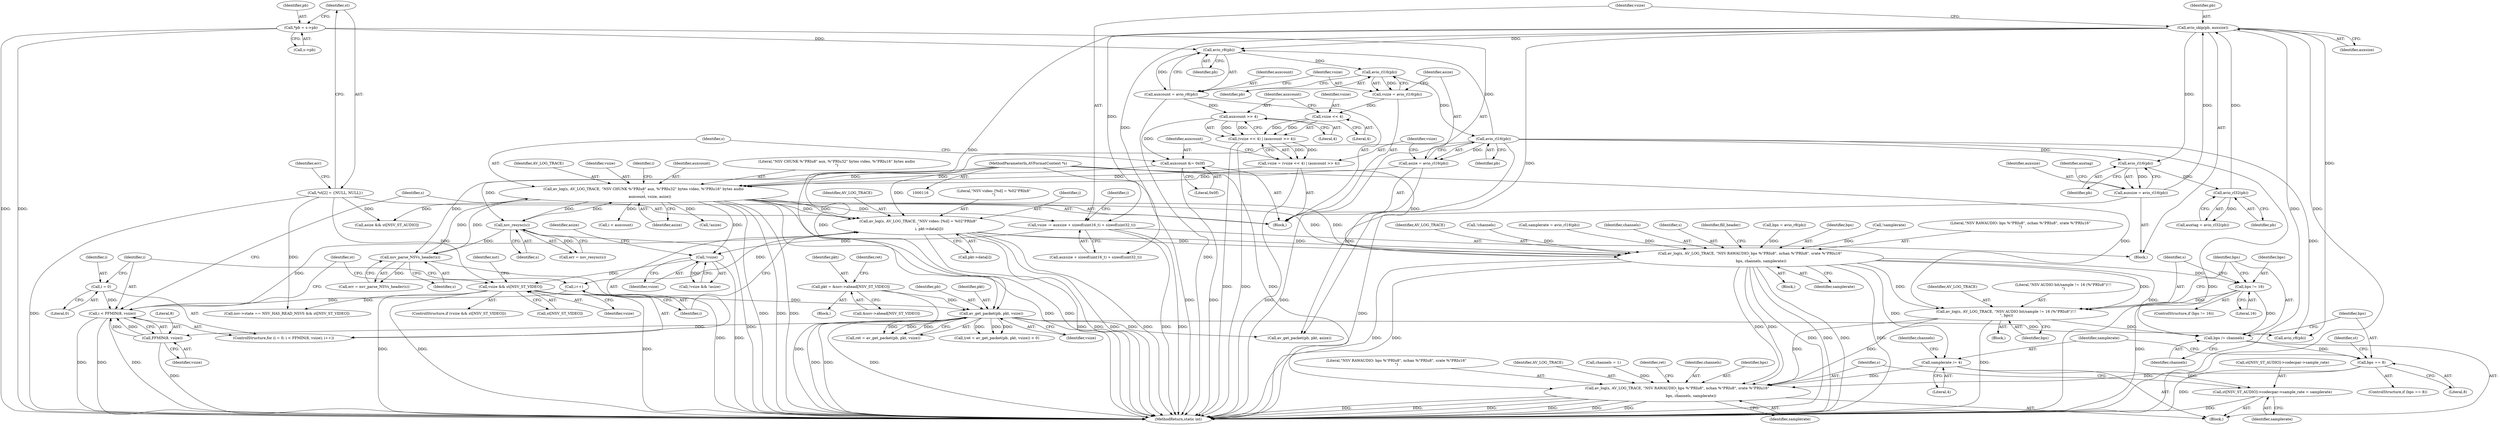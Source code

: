 digraph "0_libav_fe6eea99efac66839052af547426518efd970b24@array" {
"1000428" [label="(Call,av_log(s, AV_LOG_TRACE, \"NSV video: [%d] = %02\"PRIx8\"\n\",\n                   i, pkt->data[i]))"];
"1000256" [label="(Call,av_log(s, AV_LOG_TRACE, \"NSV CHUNK %\"PRIu8\" aux, %\"PRIu32\" bytes video, %\"PRIu16\" bytes audio\n\",\n           auxcount, vsize, asize))"];
"1000193" [label="(Call,nsv_resync(s))"];
"1000117" [label="(MethodParameterIn,AVFormatContext *s)"];
"1000209" [label="(Call,nsv_parse_NSVs_header(s))"];
"1000253" [label="(Call,auxcount &= 0x0f)"];
"1000250" [label="(Call,auxcount >> 4)"];
"1000232" [label="(Call,auxcount = avio_r8(pb))"];
"1000234" [label="(Call,avio_r8(pb))"];
"1000127" [label="(Call,*pb = s->pb)"];
"1000282" [label="(Call,avio_skip(pb, auxsize))"];
"1000280" [label="(Call,avio_rl32(pb))"];
"1000276" [label="(Call,avio_rl16(pb))"];
"1000242" [label="(Call,avio_rl16(pb))"];
"1000238" [label="(Call,avio_rl16(pb))"];
"1000274" [label="(Call,auxsize = avio_rl16(pb))"];
"1000244" [label="(Call,vsize = (vsize << 4) | (auxcount >> 4))"];
"1000246" [label="(Call,(vsize << 4) | (auxcount >> 4))"];
"1000247" [label="(Call,vsize << 4)"];
"1000236" [label="(Call,vsize = avio_rl16(pb))"];
"1000240" [label="(Call,asize = avio_rl16(pb))"];
"1000421" [label="(Call,i < FFMIN(8, vsize))"];
"1000426" [label="(Call,i++)"];
"1000428" [label="(Call,av_log(s, AV_LOG_TRACE, \"NSV video: [%d] = %02\"PRIx8\"\n\",\n                   i, pkt->data[i]))"];
"1000418" [label="(Call,i = 0)"];
"1000423" [label="(Call,FFMIN(8, vsize))"];
"1000382" [label="(Call,av_get_packet(pb, pkt, vsize))"];
"1000370" [label="(Call,pkt = &nsv->ahead[NSV_ST_VIDEO])"];
"1000357" [label="(Call,vsize && st[NSV_ST_VIDEO])"];
"1000303" [label="(Call,!vsize)"];
"1000285" [label="(Call,vsize -= auxsize + sizeof(uint16_t) + sizeof(uint32_t))"];
"1000133" [label="(Call,*st[2] = {NULL, NULL})"];
"1000517" [label="(Call,av_log(s, AV_LOG_TRACE, \"NSV RAWAUDIO: bps %\"PRIu8\", nchan %\"PRIu8\", srate %\"PRIu16\"\n\",\n                   bps, channels, samplerate))"];
"1000535" [label="(Call,bps != 16)"];
"1000539" [label="(Call,av_log(s, AV_LOG_TRACE, \"NSV AUDIO bit/sample != 16 (%\"PRIu8\")!!!\n\", bps))"];
"1000544" [label="(Call,bps /= channels)"];
"1000548" [label="(Call,bps == 8)"];
"1000584" [label="(Call,av_log(s, AV_LOG_TRACE, \"NSV RAWAUDIO: bps %\"PRIu8\", nchan %\"PRIu8\", srate %\"PRIu16\"\n\",\n                        bps, channels, samplerate))"];
"1000560" [label="(Call,samplerate /= 4)"];
"1000575" [label="(Call,st[NSV_ST_AUDIO]->codecpar->sample_rate = samplerate)"];
"1000426" [label="(Call,i++)"];
"1000584" [label="(Call,av_log(s, AV_LOG_TRACE, \"NSV RAWAUDIO: bps %\"PRIu8\", nchan %\"PRIu8\", srate %\"PRIu16\"\n\",\n                        bps, channels, samplerate))"];
"1000209" [label="(Call,nsv_parse_NSVs_header(s))"];
"1000453" [label="(Call,asize && st[NSV_ST_AUDIO])"];
"1000265" [label="(Identifier,i)"];
"1000280" [label="(Call,avio_rl32(pb))"];
"1000384" [label="(Identifier,pkt)"];
"1000276" [label="(Call,avio_rl16(pb))"];
"1000284" [label="(Identifier,auxsize)"];
"1000494" [label="(Call,bps = avio_r8(pb))"];
"1000427" [label="(Identifier,i)"];
"1000521" [label="(Identifier,bps)"];
"1000253" [label="(Call,auxcount &= 0x0f)"];
"1000587" [label="(Literal,\"NSV RAWAUDIO: bps %\"PRIu8\", nchan %\"PRIu8\", srate %\"PRIu16\"\n\")"];
"1000191" [label="(Call,err = nsv_resync(s))"];
"1000357" [label="(Call,vsize && st[NSV_ST_VIDEO])"];
"1000235" [label="(Identifier,pb)"];
"1000245" [label="(Identifier,vsize)"];
"1000260" [label="(Identifier,auxcount)"];
"1000381" [label="(Identifier,ret)"];
"1000490" [label="(Block,)"];
"1000586" [label="(Identifier,AV_LOG_TRACE)"];
"1000562" [label="(Literal,4)"];
"1000133" [label="(Call,*st[2] = {NULL, NULL})"];
"1000244" [label="(Call,vsize = (vsize << 4) | (auxcount >> 4))"];
"1000550" [label="(Literal,8)"];
"1000358" [label="(Identifier,vsize)"];
"1000547" [label="(ControlStructure,if (bps == 8))"];
"1000585" [label="(Identifier,s)"];
"1000275" [label="(Identifier,auxsize)"];
"1000258" [label="(Identifier,AV_LOG_TRACE)"];
"1000545" [label="(Identifier,bps)"];
"1000356" [label="(ControlStructure,if (vsize && st[NSV_ST_VIDEO]))"];
"1000239" [label="(Identifier,pb)"];
"1000210" [label="(Identifier,s)"];
"1000576" [label="(Call,st[NSV_ST_AUDIO]->codecpar->sample_rate)"];
"1000440" [label="(Identifier,st)"];
"1000564" [label="(Identifier,channels)"];
"1000246" [label="(Call,(vsize << 4) | (auxcount >> 4))"];
"1000281" [label="(Identifier,pb)"];
"1000271" [label="(Identifier,i)"];
"1000272" [label="(Block,)"];
"1000371" [label="(Identifier,pkt)"];
"1000546" [label="(Identifier,channels)"];
"1000302" [label="(Call,!vsize && !asize)"];
"1000117" [label="(MethodParameterIn,AVFormatContext *s)"];
"1000496" [label="(Call,avio_r8(pb))"];
"1000193" [label="(Call,nsv_resync(s))"];
"1000385" [label="(Identifier,vsize)"];
"1000510" [label="(Call,!samplerate)"];
"1000563" [label="(Call,channels = 1)"];
"1000279" [label="(Identifier,auxtag)"];
"1000543" [label="(Identifier,bps)"];
"1000274" [label="(Call,auxsize = avio_rl16(pb))"];
"1000261" [label="(Identifier,vsize)"];
"1000248" [label="(Identifier,vsize)"];
"1000421" [label="(Call,i < FFMIN(8, vsize))"];
"1000287" [label="(Call,auxsize + sizeof(uint16_t) + sizeof(uint32_t))"];
"1000238" [label="(Call,avio_rl16(pb))"];
"1000520" [label="(Literal,\"NSV RAWAUDIO: bps %\"PRIu8\", nchan %\"PRIu8\", srate %\"PRIu16\"\n\")"];
"1000544" [label="(Call,bps /= channels)"];
"1000242" [label="(Call,avio_rl16(pb))"];
"1000424" [label="(Literal,8)"];
"1000548" [label="(Call,bps == 8)"];
"1000429" [label="(Identifier,s)"];
"1000241" [label="(Identifier,asize)"];
"1000418" [label="(Call,i = 0)"];
"1000561" [label="(Identifier,samplerate)"];
"1000237" [label="(Identifier,vsize)"];
"1000624" [label="(Call,nsv->state == NSV_HAS_READ_NSVS && st[NSV_ST_VIDEO])"];
"1000306" [label="(Identifier,asize)"];
"1000428" [label="(Call,av_log(s, AV_LOG_TRACE, \"NSV video: [%d] = %02\"PRIx8\"\n\",\n                   i, pkt->data[i]))"];
"1000534" [label="(ControlStructure,if (bps != 16))"];
"1000519" [label="(Identifier,AV_LOG_TRACE)"];
"1000595" [label="(Call,av_get_packet(pb, pkt, asize))"];
"1000417" [label="(ControlStructure,for (i = 0; i < FFMIN(8, vsize); i++))"];
"1000129" [label="(Call,s->pb)"];
"1000194" [label="(Identifier,s)"];
"1000251" [label="(Identifier,auxcount)"];
"1000247" [label="(Call,vsize << 4)"];
"1000431" [label="(Literal,\"NSV video: [%d] = %02\"PRIx8\"\n\")"];
"1000425" [label="(Identifier,vsize)"];
"1000380" [label="(Call,ret = av_get_packet(pb, pkt, vsize))"];
"1000134" [label="(Identifier,st)"];
"1000119" [label="(Block,)"];
"1000236" [label="(Call,vsize = avio_rl16(pb))"];
"1000508" [label="(Call,!channels)"];
"1000502" [label="(Call,samplerate = avio_rl16(pb))"];
"1000234" [label="(Call,avio_r8(pb))"];
"1000575" [label="(Call,st[NSV_ST_AUDIO]->codecpar->sample_rate = samplerate)"];
"1000277" [label="(Identifier,pb)"];
"1000267" [label="(Call,i < auxcount)"];
"1000688" [label="(MethodReturn,static int)"];
"1000560" [label="(Call,samplerate /= 4)"];
"1000540" [label="(Identifier,s)"];
"1000379" [label="(Call,(ret = av_get_packet(pb, pkt, vsize)) < 0)"];
"1000583" [label="(Identifier,samplerate)"];
"1000541" [label="(Identifier,AV_LOG_TRACE)"];
"1000422" [label="(Identifier,i)"];
"1000372" [label="(Call,&nsv->ahead[NSV_ST_VIDEO])"];
"1000254" [label="(Identifier,auxcount)"];
"1000233" [label="(Identifier,auxcount)"];
"1000522" [label="(Identifier,channels)"];
"1000240" [label="(Call,asize = avio_rl16(pb))"];
"1000419" [label="(Identifier,i)"];
"1000383" [label="(Identifier,pb)"];
"1000278" [label="(Call,auxtag = avio_rl32(pb))"];
"1000232" [label="(Call,auxcount = avio_r8(pb))"];
"1000257" [label="(Identifier,s)"];
"1000255" [label="(Literal,0x0f)"];
"1000420" [label="(Literal,0)"];
"1000304" [label="(Identifier,vsize)"];
"1000526" [label="(Block,)"];
"1000259" [label="(Literal,\"NSV CHUNK %\"PRIu8\" aux, %\"PRIu32\" bytes video, %\"PRIu16\" bytes audio\n\")"];
"1000538" [label="(Block,)"];
"1000283" [label="(Identifier,pb)"];
"1000140" [label="(Identifier,err)"];
"1000433" [label="(Call,pkt->data[i])"];
"1000382" [label="(Call,av_get_packet(pb, pkt, vsize))"];
"1000549" [label="(Identifier,bps)"];
"1000262" [label="(Identifier,asize)"];
"1000285" [label="(Call,vsize -= auxsize + sizeof(uint16_t) + sizeof(uint32_t))"];
"1000127" [label="(Call,*pb = s->pb)"];
"1000249" [label="(Literal,4)"];
"1000594" [label="(Identifier,ret)"];
"1000523" [label="(Identifier,samplerate)"];
"1000542" [label="(Literal,\"NSV AUDIO bit/sample != 16 (%\"PRIu8\")!!!\n\")"];
"1000303" [label="(Call,!vsize)"];
"1000256" [label="(Call,av_log(s, AV_LOG_TRACE, \"NSV CHUNK %\"PRIu8\" aux, %\"PRIu32\" bytes video, %\"PRIu16\" bytes audio\n\",\n           auxcount, vsize, asize))"];
"1000370" [label="(Call,pkt = &nsv->ahead[NSV_ST_VIDEO])"];
"1000517" [label="(Call,av_log(s, AV_LOG_TRACE, \"NSV RAWAUDIO: bps %\"PRIu8\", nchan %\"PRIu8\", srate %\"PRIu16\"\n\",\n                   bps, channels, samplerate))"];
"1000535" [label="(Call,bps != 16)"];
"1000590" [label="(Identifier,samplerate)"];
"1000282" [label="(Call,avio_skip(pb, auxsize))"];
"1000286" [label="(Identifier,vsize)"];
"1000537" [label="(Literal,16)"];
"1000423" [label="(Call,FFMIN(8, vsize))"];
"1000518" [label="(Identifier,s)"];
"1000536" [label="(Identifier,bps)"];
"1000589" [label="(Identifier,channels)"];
"1000243" [label="(Identifier,pb)"];
"1000432" [label="(Identifier,i)"];
"1000588" [label="(Identifier,bps)"];
"1000207" [label="(Call,err = nsv_parse_NSVs_header(s))"];
"1000364" [label="(Identifier,nst)"];
"1000525" [label="(Identifier,fill_header)"];
"1000362" [label="(Block,)"];
"1000359" [label="(Call,st[NSV_ST_VIDEO])"];
"1000250" [label="(Call,auxcount >> 4)"];
"1000555" [label="(Identifier,st)"];
"1000305" [label="(Call,!asize)"];
"1000430" [label="(Identifier,AV_LOG_TRACE)"];
"1000539" [label="(Call,av_log(s, AV_LOG_TRACE, \"NSV AUDIO bit/sample != 16 (%\"PRIu8\")!!!\n\", bps))"];
"1000128" [label="(Identifier,pb)"];
"1000252" [label="(Literal,4)"];
"1000428" -> "1000417"  [label="AST: "];
"1000428" -> "1000433"  [label="CFG: "];
"1000429" -> "1000428"  [label="AST: "];
"1000430" -> "1000428"  [label="AST: "];
"1000431" -> "1000428"  [label="AST: "];
"1000432" -> "1000428"  [label="AST: "];
"1000433" -> "1000428"  [label="AST: "];
"1000427" -> "1000428"  [label="CFG: "];
"1000428" -> "1000688"  [label="DDG: "];
"1000428" -> "1000688"  [label="DDG: "];
"1000428" -> "1000688"  [label="DDG: "];
"1000428" -> "1000688"  [label="DDG: "];
"1000428" -> "1000426"  [label="DDG: "];
"1000256" -> "1000428"  [label="DDG: "];
"1000256" -> "1000428"  [label="DDG: "];
"1000117" -> "1000428"  [label="DDG: "];
"1000421" -> "1000428"  [label="DDG: "];
"1000428" -> "1000517"  [label="DDG: "];
"1000428" -> "1000517"  [label="DDG: "];
"1000256" -> "1000119"  [label="AST: "];
"1000256" -> "1000262"  [label="CFG: "];
"1000257" -> "1000256"  [label="AST: "];
"1000258" -> "1000256"  [label="AST: "];
"1000259" -> "1000256"  [label="AST: "];
"1000260" -> "1000256"  [label="AST: "];
"1000261" -> "1000256"  [label="AST: "];
"1000262" -> "1000256"  [label="AST: "];
"1000265" -> "1000256"  [label="CFG: "];
"1000256" -> "1000688"  [label="DDG: "];
"1000256" -> "1000688"  [label="DDG: "];
"1000256" -> "1000688"  [label="DDG: "];
"1000256" -> "1000688"  [label="DDG: "];
"1000256" -> "1000688"  [label="DDG: "];
"1000256" -> "1000193"  [label="DDG: "];
"1000256" -> "1000209"  [label="DDG: "];
"1000193" -> "1000256"  [label="DDG: "];
"1000209" -> "1000256"  [label="DDG: "];
"1000117" -> "1000256"  [label="DDG: "];
"1000253" -> "1000256"  [label="DDG: "];
"1000244" -> "1000256"  [label="DDG: "];
"1000240" -> "1000256"  [label="DDG: "];
"1000256" -> "1000267"  [label="DDG: "];
"1000256" -> "1000285"  [label="DDG: "];
"1000256" -> "1000303"  [label="DDG: "];
"1000256" -> "1000305"  [label="DDG: "];
"1000256" -> "1000453"  [label="DDG: "];
"1000256" -> "1000517"  [label="DDG: "];
"1000256" -> "1000517"  [label="DDG: "];
"1000193" -> "1000191"  [label="AST: "];
"1000193" -> "1000194"  [label="CFG: "];
"1000194" -> "1000193"  [label="AST: "];
"1000191" -> "1000193"  [label="CFG: "];
"1000193" -> "1000688"  [label="DDG: "];
"1000193" -> "1000191"  [label="DDG: "];
"1000117" -> "1000193"  [label="DDG: "];
"1000193" -> "1000209"  [label="DDG: "];
"1000117" -> "1000116"  [label="AST: "];
"1000117" -> "1000688"  [label="DDG: "];
"1000117" -> "1000209"  [label="DDG: "];
"1000117" -> "1000517"  [label="DDG: "];
"1000117" -> "1000539"  [label="DDG: "];
"1000117" -> "1000584"  [label="DDG: "];
"1000209" -> "1000207"  [label="AST: "];
"1000209" -> "1000210"  [label="CFG: "];
"1000210" -> "1000209"  [label="AST: "];
"1000207" -> "1000209"  [label="CFG: "];
"1000209" -> "1000688"  [label="DDG: "];
"1000209" -> "1000207"  [label="DDG: "];
"1000253" -> "1000119"  [label="AST: "];
"1000253" -> "1000255"  [label="CFG: "];
"1000254" -> "1000253"  [label="AST: "];
"1000255" -> "1000253"  [label="AST: "];
"1000257" -> "1000253"  [label="CFG: "];
"1000253" -> "1000688"  [label="DDG: "];
"1000250" -> "1000253"  [label="DDG: "];
"1000250" -> "1000246"  [label="AST: "];
"1000250" -> "1000252"  [label="CFG: "];
"1000251" -> "1000250"  [label="AST: "];
"1000252" -> "1000250"  [label="AST: "];
"1000246" -> "1000250"  [label="CFG: "];
"1000250" -> "1000246"  [label="DDG: "];
"1000250" -> "1000246"  [label="DDG: "];
"1000232" -> "1000250"  [label="DDG: "];
"1000232" -> "1000119"  [label="AST: "];
"1000232" -> "1000234"  [label="CFG: "];
"1000233" -> "1000232"  [label="AST: "];
"1000234" -> "1000232"  [label="AST: "];
"1000237" -> "1000232"  [label="CFG: "];
"1000232" -> "1000688"  [label="DDG: "];
"1000234" -> "1000232"  [label="DDG: "];
"1000234" -> "1000235"  [label="CFG: "];
"1000235" -> "1000234"  [label="AST: "];
"1000127" -> "1000234"  [label="DDG: "];
"1000282" -> "1000234"  [label="DDG: "];
"1000242" -> "1000234"  [label="DDG: "];
"1000234" -> "1000238"  [label="DDG: "];
"1000127" -> "1000119"  [label="AST: "];
"1000127" -> "1000129"  [label="CFG: "];
"1000128" -> "1000127"  [label="AST: "];
"1000129" -> "1000127"  [label="AST: "];
"1000134" -> "1000127"  [label="CFG: "];
"1000127" -> "1000688"  [label="DDG: "];
"1000127" -> "1000688"  [label="DDG: "];
"1000282" -> "1000272"  [label="AST: "];
"1000282" -> "1000284"  [label="CFG: "];
"1000283" -> "1000282"  [label="AST: "];
"1000284" -> "1000282"  [label="AST: "];
"1000286" -> "1000282"  [label="CFG: "];
"1000282" -> "1000688"  [label="DDG: "];
"1000282" -> "1000688"  [label="DDG: "];
"1000282" -> "1000276"  [label="DDG: "];
"1000280" -> "1000282"  [label="DDG: "];
"1000274" -> "1000282"  [label="DDG: "];
"1000282" -> "1000285"  [label="DDG: "];
"1000282" -> "1000287"  [label="DDG: "];
"1000282" -> "1000382"  [label="DDG: "];
"1000282" -> "1000496"  [label="DDG: "];
"1000282" -> "1000595"  [label="DDG: "];
"1000280" -> "1000278"  [label="AST: "];
"1000280" -> "1000281"  [label="CFG: "];
"1000281" -> "1000280"  [label="AST: "];
"1000278" -> "1000280"  [label="CFG: "];
"1000280" -> "1000278"  [label="DDG: "];
"1000276" -> "1000280"  [label="DDG: "];
"1000276" -> "1000274"  [label="AST: "];
"1000276" -> "1000277"  [label="CFG: "];
"1000277" -> "1000276"  [label="AST: "];
"1000274" -> "1000276"  [label="CFG: "];
"1000276" -> "1000274"  [label="DDG: "];
"1000242" -> "1000276"  [label="DDG: "];
"1000242" -> "1000240"  [label="AST: "];
"1000242" -> "1000243"  [label="CFG: "];
"1000243" -> "1000242"  [label="AST: "];
"1000240" -> "1000242"  [label="CFG: "];
"1000242" -> "1000688"  [label="DDG: "];
"1000242" -> "1000240"  [label="DDG: "];
"1000238" -> "1000242"  [label="DDG: "];
"1000242" -> "1000382"  [label="DDG: "];
"1000242" -> "1000496"  [label="DDG: "];
"1000242" -> "1000595"  [label="DDG: "];
"1000238" -> "1000236"  [label="AST: "];
"1000238" -> "1000239"  [label="CFG: "];
"1000239" -> "1000238"  [label="AST: "];
"1000236" -> "1000238"  [label="CFG: "];
"1000238" -> "1000236"  [label="DDG: "];
"1000274" -> "1000272"  [label="AST: "];
"1000275" -> "1000274"  [label="AST: "];
"1000279" -> "1000274"  [label="CFG: "];
"1000274" -> "1000688"  [label="DDG: "];
"1000244" -> "1000119"  [label="AST: "];
"1000244" -> "1000246"  [label="CFG: "];
"1000245" -> "1000244"  [label="AST: "];
"1000246" -> "1000244"  [label="AST: "];
"1000254" -> "1000244"  [label="CFG: "];
"1000244" -> "1000688"  [label="DDG: "];
"1000246" -> "1000244"  [label="DDG: "];
"1000246" -> "1000244"  [label="DDG: "];
"1000247" -> "1000246"  [label="AST: "];
"1000246" -> "1000688"  [label="DDG: "];
"1000246" -> "1000688"  [label="DDG: "];
"1000247" -> "1000246"  [label="DDG: "];
"1000247" -> "1000246"  [label="DDG: "];
"1000247" -> "1000249"  [label="CFG: "];
"1000248" -> "1000247"  [label="AST: "];
"1000249" -> "1000247"  [label="AST: "];
"1000251" -> "1000247"  [label="CFG: "];
"1000236" -> "1000247"  [label="DDG: "];
"1000236" -> "1000119"  [label="AST: "];
"1000237" -> "1000236"  [label="AST: "];
"1000241" -> "1000236"  [label="CFG: "];
"1000240" -> "1000119"  [label="AST: "];
"1000241" -> "1000240"  [label="AST: "];
"1000245" -> "1000240"  [label="CFG: "];
"1000240" -> "1000688"  [label="DDG: "];
"1000421" -> "1000417"  [label="AST: "];
"1000421" -> "1000423"  [label="CFG: "];
"1000422" -> "1000421"  [label="AST: "];
"1000423" -> "1000421"  [label="AST: "];
"1000429" -> "1000421"  [label="CFG: "];
"1000440" -> "1000421"  [label="CFG: "];
"1000421" -> "1000688"  [label="DDG: "];
"1000421" -> "1000688"  [label="DDG: "];
"1000421" -> "1000688"  [label="DDG: "];
"1000426" -> "1000421"  [label="DDG: "];
"1000418" -> "1000421"  [label="DDG: "];
"1000423" -> "1000421"  [label="DDG: "];
"1000423" -> "1000421"  [label="DDG: "];
"1000426" -> "1000417"  [label="AST: "];
"1000426" -> "1000427"  [label="CFG: "];
"1000427" -> "1000426"  [label="AST: "];
"1000422" -> "1000426"  [label="CFG: "];
"1000418" -> "1000417"  [label="AST: "];
"1000418" -> "1000420"  [label="CFG: "];
"1000419" -> "1000418"  [label="AST: "];
"1000420" -> "1000418"  [label="AST: "];
"1000422" -> "1000418"  [label="CFG: "];
"1000423" -> "1000425"  [label="CFG: "];
"1000424" -> "1000423"  [label="AST: "];
"1000425" -> "1000423"  [label="AST: "];
"1000423" -> "1000688"  [label="DDG: "];
"1000382" -> "1000423"  [label="DDG: "];
"1000382" -> "1000380"  [label="AST: "];
"1000382" -> "1000385"  [label="CFG: "];
"1000383" -> "1000382"  [label="AST: "];
"1000384" -> "1000382"  [label="AST: "];
"1000385" -> "1000382"  [label="AST: "];
"1000380" -> "1000382"  [label="CFG: "];
"1000382" -> "1000688"  [label="DDG: "];
"1000382" -> "1000688"  [label="DDG: "];
"1000382" -> "1000688"  [label="DDG: "];
"1000382" -> "1000379"  [label="DDG: "];
"1000382" -> "1000379"  [label="DDG: "];
"1000382" -> "1000379"  [label="DDG: "];
"1000382" -> "1000380"  [label="DDG: "];
"1000382" -> "1000380"  [label="DDG: "];
"1000382" -> "1000380"  [label="DDG: "];
"1000370" -> "1000382"  [label="DDG: "];
"1000357" -> "1000382"  [label="DDG: "];
"1000382" -> "1000496"  [label="DDG: "];
"1000382" -> "1000595"  [label="DDG: "];
"1000370" -> "1000362"  [label="AST: "];
"1000370" -> "1000372"  [label="CFG: "];
"1000371" -> "1000370"  [label="AST: "];
"1000372" -> "1000370"  [label="AST: "];
"1000381" -> "1000370"  [label="CFG: "];
"1000370" -> "1000688"  [label="DDG: "];
"1000357" -> "1000356"  [label="AST: "];
"1000357" -> "1000358"  [label="CFG: "];
"1000357" -> "1000359"  [label="CFG: "];
"1000358" -> "1000357"  [label="AST: "];
"1000359" -> "1000357"  [label="AST: "];
"1000364" -> "1000357"  [label="CFG: "];
"1000440" -> "1000357"  [label="CFG: "];
"1000357" -> "1000688"  [label="DDG: "];
"1000357" -> "1000688"  [label="DDG: "];
"1000357" -> "1000688"  [label="DDG: "];
"1000303" -> "1000357"  [label="DDG: "];
"1000133" -> "1000357"  [label="DDG: "];
"1000357" -> "1000624"  [label="DDG: "];
"1000303" -> "1000302"  [label="AST: "];
"1000303" -> "1000304"  [label="CFG: "];
"1000304" -> "1000303"  [label="AST: "];
"1000306" -> "1000303"  [label="CFG: "];
"1000302" -> "1000303"  [label="CFG: "];
"1000303" -> "1000688"  [label="DDG: "];
"1000303" -> "1000302"  [label="DDG: "];
"1000285" -> "1000303"  [label="DDG: "];
"1000285" -> "1000272"  [label="AST: "];
"1000285" -> "1000287"  [label="CFG: "];
"1000286" -> "1000285"  [label="AST: "];
"1000287" -> "1000285"  [label="AST: "];
"1000271" -> "1000285"  [label="CFG: "];
"1000285" -> "1000688"  [label="DDG: "];
"1000285" -> "1000688"  [label="DDG: "];
"1000133" -> "1000119"  [label="AST: "];
"1000133" -> "1000134"  [label="CFG: "];
"1000134" -> "1000133"  [label="AST: "];
"1000140" -> "1000133"  [label="CFG: "];
"1000133" -> "1000688"  [label="DDG: "];
"1000133" -> "1000453"  [label="DDG: "];
"1000133" -> "1000624"  [label="DDG: "];
"1000517" -> "1000490"  [label="AST: "];
"1000517" -> "1000523"  [label="CFG: "];
"1000518" -> "1000517"  [label="AST: "];
"1000519" -> "1000517"  [label="AST: "];
"1000520" -> "1000517"  [label="AST: "];
"1000521" -> "1000517"  [label="AST: "];
"1000522" -> "1000517"  [label="AST: "];
"1000523" -> "1000517"  [label="AST: "];
"1000525" -> "1000517"  [label="CFG: "];
"1000517" -> "1000688"  [label="DDG: "];
"1000517" -> "1000688"  [label="DDG: "];
"1000517" -> "1000688"  [label="DDG: "];
"1000517" -> "1000688"  [label="DDG: "];
"1000517" -> "1000688"  [label="DDG: "];
"1000517" -> "1000688"  [label="DDG: "];
"1000494" -> "1000517"  [label="DDG: "];
"1000508" -> "1000517"  [label="DDG: "];
"1000502" -> "1000517"  [label="DDG: "];
"1000510" -> "1000517"  [label="DDG: "];
"1000517" -> "1000535"  [label="DDG: "];
"1000517" -> "1000539"  [label="DDG: "];
"1000517" -> "1000539"  [label="DDG: "];
"1000517" -> "1000544"  [label="DDG: "];
"1000517" -> "1000560"  [label="DDG: "];
"1000517" -> "1000584"  [label="DDG: "];
"1000517" -> "1000584"  [label="DDG: "];
"1000535" -> "1000534"  [label="AST: "];
"1000535" -> "1000537"  [label="CFG: "];
"1000536" -> "1000535"  [label="AST: "];
"1000537" -> "1000535"  [label="AST: "];
"1000540" -> "1000535"  [label="CFG: "];
"1000545" -> "1000535"  [label="CFG: "];
"1000535" -> "1000688"  [label="DDG: "];
"1000535" -> "1000539"  [label="DDG: "];
"1000535" -> "1000544"  [label="DDG: "];
"1000539" -> "1000538"  [label="AST: "];
"1000539" -> "1000543"  [label="CFG: "];
"1000540" -> "1000539"  [label="AST: "];
"1000541" -> "1000539"  [label="AST: "];
"1000542" -> "1000539"  [label="AST: "];
"1000543" -> "1000539"  [label="AST: "];
"1000545" -> "1000539"  [label="CFG: "];
"1000539" -> "1000688"  [label="DDG: "];
"1000539" -> "1000544"  [label="DDG: "];
"1000539" -> "1000584"  [label="DDG: "];
"1000539" -> "1000584"  [label="DDG: "];
"1000544" -> "1000526"  [label="AST: "];
"1000544" -> "1000546"  [label="CFG: "];
"1000545" -> "1000544"  [label="AST: "];
"1000546" -> "1000544"  [label="AST: "];
"1000549" -> "1000544"  [label="CFG: "];
"1000544" -> "1000548"  [label="DDG: "];
"1000548" -> "1000547"  [label="AST: "];
"1000548" -> "1000550"  [label="CFG: "];
"1000549" -> "1000548"  [label="AST: "];
"1000550" -> "1000548"  [label="AST: "];
"1000555" -> "1000548"  [label="CFG: "];
"1000561" -> "1000548"  [label="CFG: "];
"1000548" -> "1000688"  [label="DDG: "];
"1000548" -> "1000584"  [label="DDG: "];
"1000584" -> "1000526"  [label="AST: "];
"1000584" -> "1000590"  [label="CFG: "];
"1000585" -> "1000584"  [label="AST: "];
"1000586" -> "1000584"  [label="AST: "];
"1000587" -> "1000584"  [label="AST: "];
"1000588" -> "1000584"  [label="AST: "];
"1000589" -> "1000584"  [label="AST: "];
"1000590" -> "1000584"  [label="AST: "];
"1000594" -> "1000584"  [label="CFG: "];
"1000584" -> "1000688"  [label="DDG: "];
"1000584" -> "1000688"  [label="DDG: "];
"1000584" -> "1000688"  [label="DDG: "];
"1000584" -> "1000688"  [label="DDG: "];
"1000584" -> "1000688"  [label="DDG: "];
"1000584" -> "1000688"  [label="DDG: "];
"1000563" -> "1000584"  [label="DDG: "];
"1000560" -> "1000584"  [label="DDG: "];
"1000560" -> "1000526"  [label="AST: "];
"1000560" -> "1000562"  [label="CFG: "];
"1000561" -> "1000560"  [label="AST: "];
"1000562" -> "1000560"  [label="AST: "];
"1000564" -> "1000560"  [label="CFG: "];
"1000560" -> "1000575"  [label="DDG: "];
"1000575" -> "1000526"  [label="AST: "];
"1000575" -> "1000583"  [label="CFG: "];
"1000576" -> "1000575"  [label="AST: "];
"1000583" -> "1000575"  [label="AST: "];
"1000585" -> "1000575"  [label="CFG: "];
"1000575" -> "1000688"  [label="DDG: "];
}

